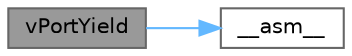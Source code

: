 digraph "vPortYield"
{
 // LATEX_PDF_SIZE
  bgcolor="transparent";
  edge [fontname=Helvetica,fontsize=10,labelfontname=Helvetica,labelfontsize=10];
  node [fontname=Helvetica,fontsize=10,shape=box,height=0.2,width=0.4];
  rankdir="LR";
  Node1 [id="Node000001",label="vPortYield",height=0.2,width=0.4,color="gray40", fillcolor="grey60", style="filled", fontcolor="black",tooltip="Yield the CPU."];
  Node1 -> Node2 [id="edge2_Node000001_Node000002",color="steelblue1",style="solid",tooltip=" "];
  Node2 [id="Node000002",label="__asm__",height=0.2,width=0.4,color="grey40", fillcolor="white", style="filled",URL="$_g_c_c_2_nios_i_i_2portmacro_8h.html#a43a63aec8a4dd5165a86947c1f3563be",tooltip=" "];
}
